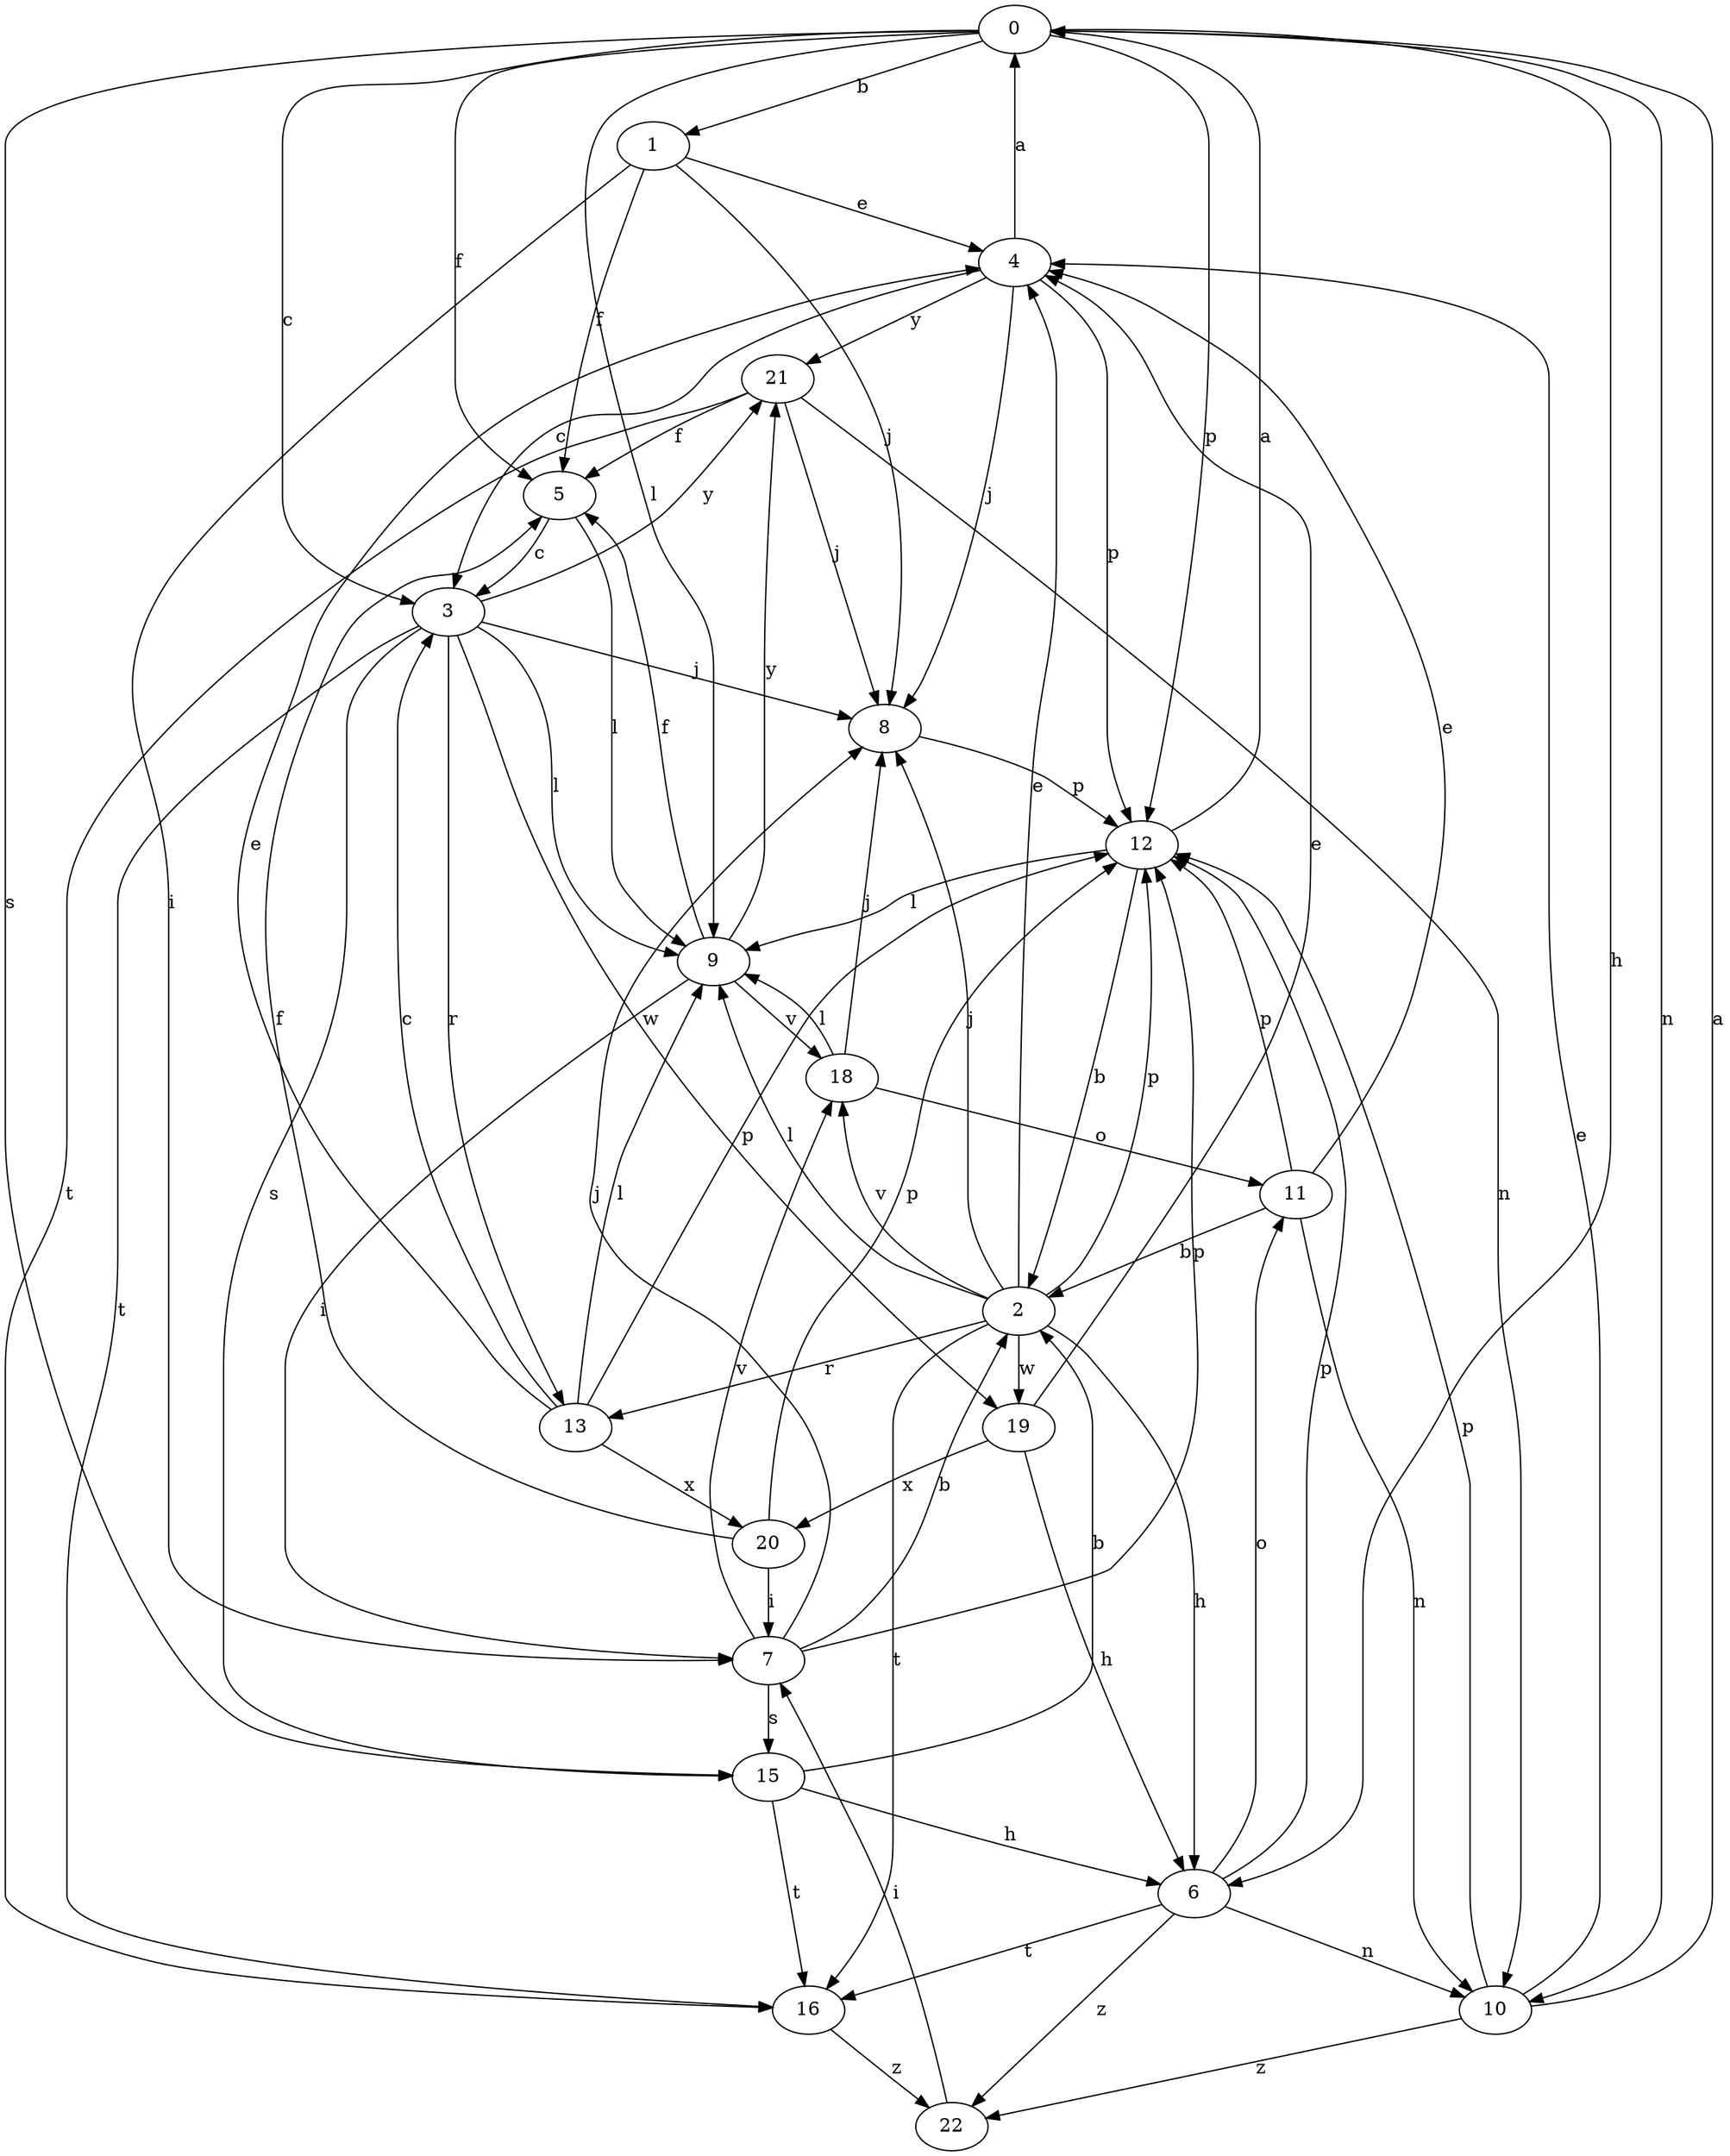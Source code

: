 strict digraph  {
0;
1;
2;
3;
4;
5;
6;
7;
8;
9;
10;
11;
12;
13;
15;
16;
18;
19;
20;
21;
22;
0 -> 1  [label=b];
0 -> 3  [label=c];
0 -> 5  [label=f];
0 -> 6  [label=h];
0 -> 9  [label=l];
0 -> 10  [label=n];
0 -> 12  [label=p];
0 -> 15  [label=s];
1 -> 4  [label=e];
1 -> 5  [label=f];
1 -> 7  [label=i];
1 -> 8  [label=j];
2 -> 4  [label=e];
2 -> 6  [label=h];
2 -> 8  [label=j];
2 -> 9  [label=l];
2 -> 12  [label=p];
2 -> 13  [label=r];
2 -> 16  [label=t];
2 -> 18  [label=v];
2 -> 19  [label=w];
3 -> 8  [label=j];
3 -> 9  [label=l];
3 -> 13  [label=r];
3 -> 15  [label=s];
3 -> 16  [label=t];
3 -> 19  [label=w];
3 -> 21  [label=y];
4 -> 0  [label=a];
4 -> 3  [label=c];
4 -> 8  [label=j];
4 -> 12  [label=p];
4 -> 21  [label=y];
5 -> 3  [label=c];
5 -> 9  [label=l];
6 -> 10  [label=n];
6 -> 11  [label=o];
6 -> 12  [label=p];
6 -> 16  [label=t];
6 -> 22  [label=z];
7 -> 2  [label=b];
7 -> 8  [label=j];
7 -> 12  [label=p];
7 -> 15  [label=s];
7 -> 18  [label=v];
8 -> 12  [label=p];
9 -> 5  [label=f];
9 -> 7  [label=i];
9 -> 18  [label=v];
9 -> 21  [label=y];
10 -> 0  [label=a];
10 -> 4  [label=e];
10 -> 12  [label=p];
10 -> 22  [label=z];
11 -> 2  [label=b];
11 -> 4  [label=e];
11 -> 10  [label=n];
11 -> 12  [label=p];
12 -> 0  [label=a];
12 -> 2  [label=b];
12 -> 9  [label=l];
13 -> 3  [label=c];
13 -> 4  [label=e];
13 -> 9  [label=l];
13 -> 12  [label=p];
13 -> 20  [label=x];
15 -> 2  [label=b];
15 -> 6  [label=h];
15 -> 16  [label=t];
16 -> 22  [label=z];
18 -> 8  [label=j];
18 -> 9  [label=l];
18 -> 11  [label=o];
19 -> 4  [label=e];
19 -> 6  [label=h];
19 -> 20  [label=x];
20 -> 5  [label=f];
20 -> 7  [label=i];
20 -> 12  [label=p];
21 -> 5  [label=f];
21 -> 8  [label=j];
21 -> 10  [label=n];
21 -> 16  [label=t];
22 -> 7  [label=i];
}
